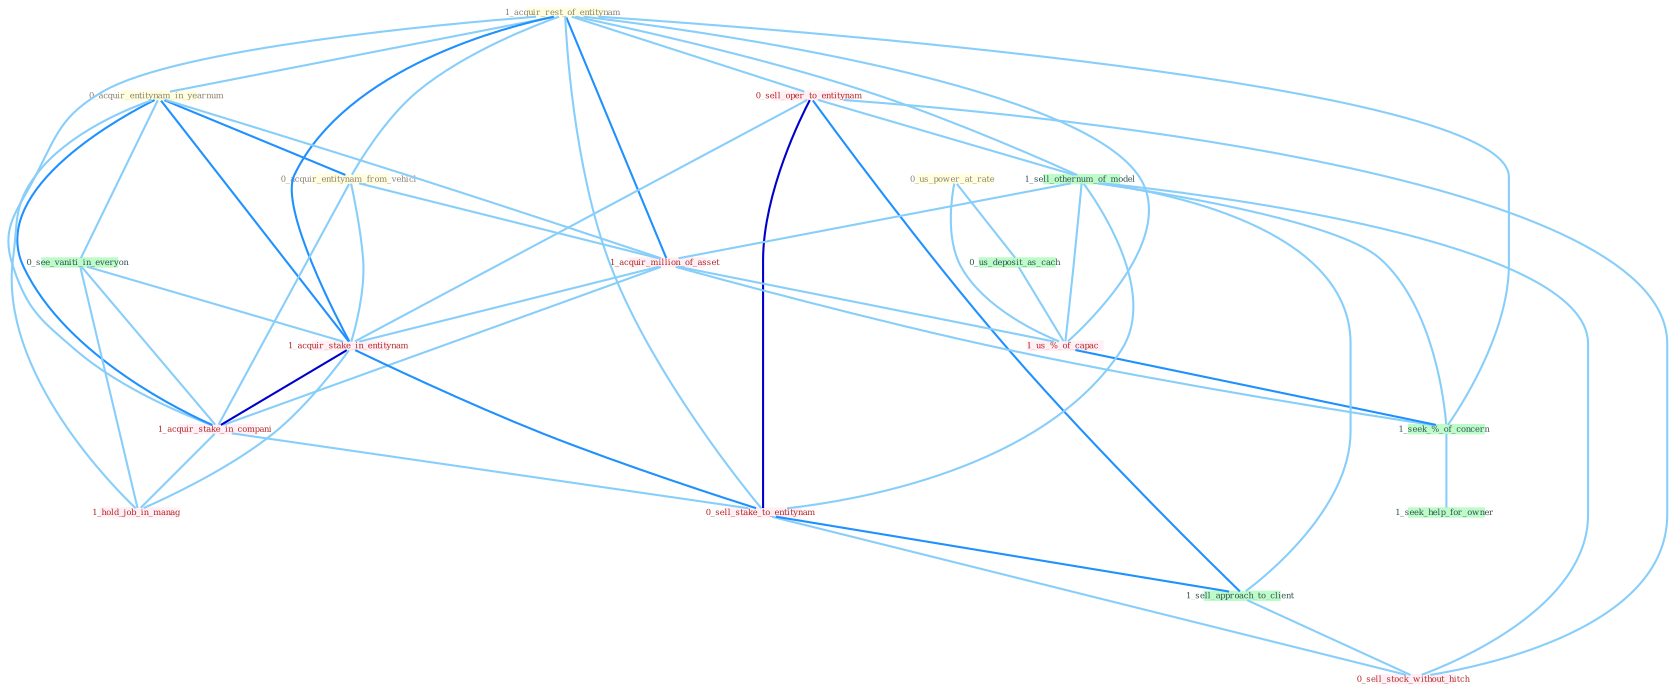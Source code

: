 Graph G{ 
    node
    [shape=polygon,style=filled,width=.5,height=.06,color="#BDFCC9",fixedsize=true,fontsize=4,
    fontcolor="#2f4f4f"];
    {node
    [color="#ffffe0", fontcolor="#8b7d6b"] "1_acquir_rest_of_entitynam " "0_acquir_entitynam_in_yearnum " "0_acquir_entitynam_from_vehicl " "0_us_power_at_rate "}
{node [color="#fff0f5", fontcolor="#b22222"] "0_sell_oper_to_entitynam " "1_acquir_million_of_asset " "1_acquir_stake_in_entitynam " "1_acquir_stake_in_compani " "0_sell_stake_to_entitynam " "1_us_%_of_capac " "1_hold_job_in_manag " "0_sell_stock_without_hitch "}
edge [color="#B0E2FF"];

	"1_acquir_rest_of_entitynam " -- "0_acquir_entitynam_in_yearnum " [w="1", color="#87cefa" ];
	"1_acquir_rest_of_entitynam " -- "0_acquir_entitynam_from_vehicl " [w="1", color="#87cefa" ];
	"1_acquir_rest_of_entitynam " -- "0_sell_oper_to_entitynam " [w="1", color="#87cefa" ];
	"1_acquir_rest_of_entitynam " -- "1_sell_othernum_of_model " [w="1", color="#87cefa" ];
	"1_acquir_rest_of_entitynam " -- "1_acquir_million_of_asset " [w="2", color="#1e90ff" , len=0.8];
	"1_acquir_rest_of_entitynam " -- "1_acquir_stake_in_entitynam " [w="2", color="#1e90ff" , len=0.8];
	"1_acquir_rest_of_entitynam " -- "1_acquir_stake_in_compani " [w="1", color="#87cefa" ];
	"1_acquir_rest_of_entitynam " -- "0_sell_stake_to_entitynam " [w="1", color="#87cefa" ];
	"1_acquir_rest_of_entitynam " -- "1_us_%_of_capac " [w="1", color="#87cefa" ];
	"1_acquir_rest_of_entitynam " -- "1_seek_%_of_concern " [w="1", color="#87cefa" ];
	"0_acquir_entitynam_in_yearnum " -- "0_acquir_entitynam_from_vehicl " [w="2", color="#1e90ff" , len=0.8];
	"0_acquir_entitynam_in_yearnum " -- "0_see_vaniti_in_everyon " [w="1", color="#87cefa" ];
	"0_acquir_entitynam_in_yearnum " -- "1_acquir_million_of_asset " [w="1", color="#87cefa" ];
	"0_acquir_entitynam_in_yearnum " -- "1_acquir_stake_in_entitynam " [w="2", color="#1e90ff" , len=0.8];
	"0_acquir_entitynam_in_yearnum " -- "1_acquir_stake_in_compani " [w="2", color="#1e90ff" , len=0.8];
	"0_acquir_entitynam_in_yearnum " -- "1_hold_job_in_manag " [w="1", color="#87cefa" ];
	"0_acquir_entitynam_from_vehicl " -- "1_acquir_million_of_asset " [w="1", color="#87cefa" ];
	"0_acquir_entitynam_from_vehicl " -- "1_acquir_stake_in_entitynam " [w="1", color="#87cefa" ];
	"0_acquir_entitynam_from_vehicl " -- "1_acquir_stake_in_compani " [w="1", color="#87cefa" ];
	"0_us_power_at_rate " -- "0_us_deposit_as_cach " [w="1", color="#87cefa" ];
	"0_us_power_at_rate " -- "1_us_%_of_capac " [w="1", color="#87cefa" ];
	"0_sell_oper_to_entitynam " -- "1_sell_othernum_of_model " [w="1", color="#87cefa" ];
	"0_sell_oper_to_entitynam " -- "1_acquir_stake_in_entitynam " [w="1", color="#87cefa" ];
	"0_sell_oper_to_entitynam " -- "0_sell_stake_to_entitynam " [w="3", color="#0000cd" , len=0.6];
	"0_sell_oper_to_entitynam " -- "1_sell_approach_to_client " [w="2", color="#1e90ff" , len=0.8];
	"0_sell_oper_to_entitynam " -- "0_sell_stock_without_hitch " [w="1", color="#87cefa" ];
	"1_sell_othernum_of_model " -- "1_acquir_million_of_asset " [w="1", color="#87cefa" ];
	"1_sell_othernum_of_model " -- "0_sell_stake_to_entitynam " [w="1", color="#87cefa" ];
	"1_sell_othernum_of_model " -- "1_us_%_of_capac " [w="1", color="#87cefa" ];
	"1_sell_othernum_of_model " -- "1_sell_approach_to_client " [w="1", color="#87cefa" ];
	"1_sell_othernum_of_model " -- "0_sell_stock_without_hitch " [w="1", color="#87cefa" ];
	"1_sell_othernum_of_model " -- "1_seek_%_of_concern " [w="1", color="#87cefa" ];
	"0_see_vaniti_in_everyon " -- "1_acquir_stake_in_entitynam " [w="1", color="#87cefa" ];
	"0_see_vaniti_in_everyon " -- "1_acquir_stake_in_compani " [w="1", color="#87cefa" ];
	"0_see_vaniti_in_everyon " -- "1_hold_job_in_manag " [w="1", color="#87cefa" ];
	"1_acquir_million_of_asset " -- "1_acquir_stake_in_entitynam " [w="1", color="#87cefa" ];
	"1_acquir_million_of_asset " -- "1_acquir_stake_in_compani " [w="1", color="#87cefa" ];
	"1_acquir_million_of_asset " -- "1_us_%_of_capac " [w="1", color="#87cefa" ];
	"1_acquir_million_of_asset " -- "1_seek_%_of_concern " [w="1", color="#87cefa" ];
	"0_us_deposit_as_cach " -- "1_us_%_of_capac " [w="1", color="#87cefa" ];
	"1_acquir_stake_in_entitynam " -- "1_acquir_stake_in_compani " [w="3", color="#0000cd" , len=0.6];
	"1_acquir_stake_in_entitynam " -- "0_sell_stake_to_entitynam " [w="2", color="#1e90ff" , len=0.8];
	"1_acquir_stake_in_entitynam " -- "1_hold_job_in_manag " [w="1", color="#87cefa" ];
	"1_acquir_stake_in_compani " -- "0_sell_stake_to_entitynam " [w="1", color="#87cefa" ];
	"1_acquir_stake_in_compani " -- "1_hold_job_in_manag " [w="1", color="#87cefa" ];
	"0_sell_stake_to_entitynam " -- "1_sell_approach_to_client " [w="2", color="#1e90ff" , len=0.8];
	"0_sell_stake_to_entitynam " -- "0_sell_stock_without_hitch " [w="1", color="#87cefa" ];
	"1_us_%_of_capac " -- "1_seek_%_of_concern " [w="2", color="#1e90ff" , len=0.8];
	"1_sell_approach_to_client " -- "0_sell_stock_without_hitch " [w="1", color="#87cefa" ];
	"1_seek_%_of_concern " -- "1_seek_help_for_owner " [w="1", color="#87cefa" ];
}